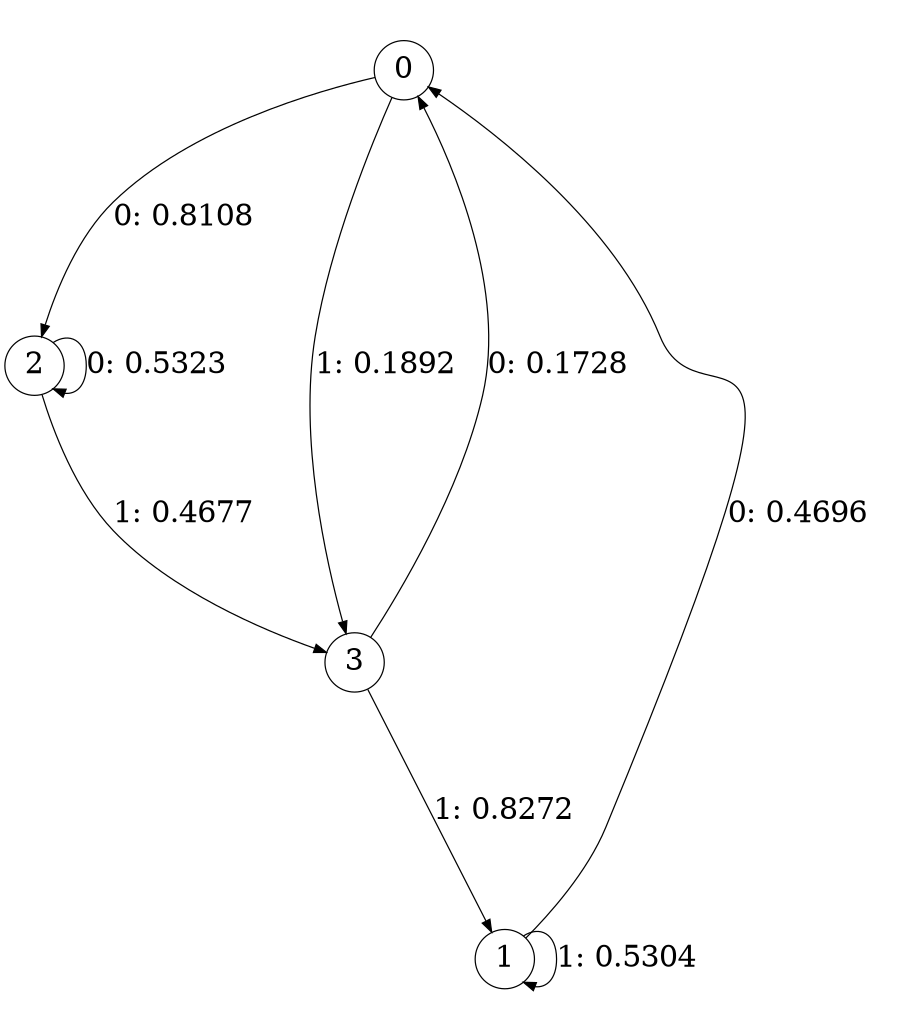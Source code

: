 digraph "ch34faceL2" {
size = "6,8.5";
ratio = "fill";
node [shape = circle];
node [fontsize = 24];
edge [fontsize = 24];
0 -> 2 [label = "0: 0.8108   "];
0 -> 3 [label = "1: 0.1892   "];
1 -> 0 [label = "0: 0.4696   "];
1 -> 1 [label = "1: 0.5304   "];
2 -> 2 [label = "0: 0.5323   "];
2 -> 3 [label = "1: 0.4677   "];
3 -> 0 [label = "0: 0.1728   "];
3 -> 1 [label = "1: 0.8272   "];
}